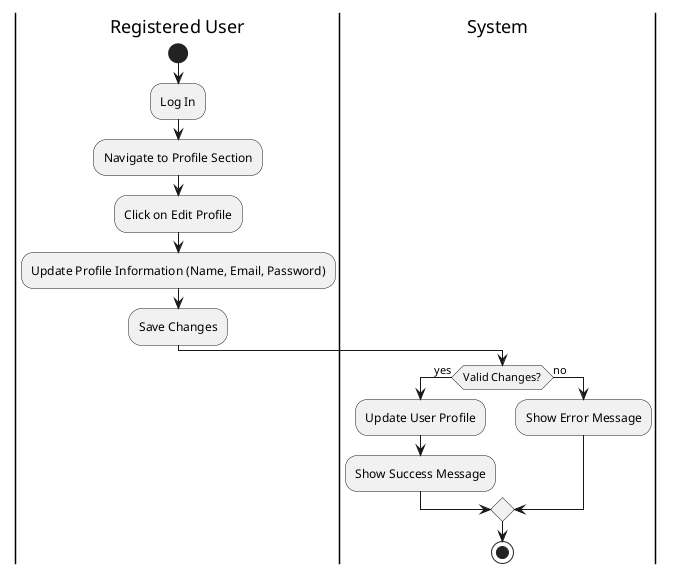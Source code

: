 @startuml
|Registered User|
start
:Log In;
:Navigate to Profile Section;
:Click on Edit Profile;
:Update Profile Information (Name, Email, Password);
:Save Changes;
|System|
if (Valid Changes?) then (yes)
    :Update User Profile;
    :Show Success Message;
else (no)
    :Show Error Message;
endif
stop
@enduml
